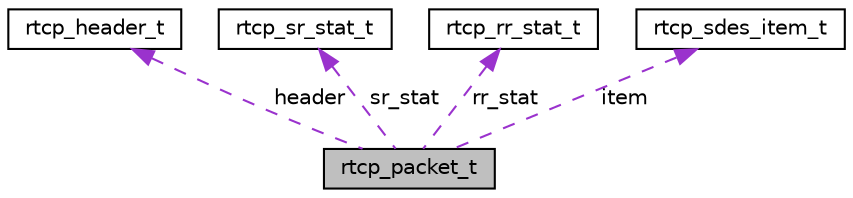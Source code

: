 digraph "rtcp_packet_t"
{
  edge [fontname="Helvetica",fontsize="10",labelfontname="Helvetica",labelfontsize="10"];
  node [fontname="Helvetica",fontsize="10",shape=record];
  Node1 [label="rtcp_packet_t",height=0.2,width=0.4,color="black", fillcolor="grey75", style="filled", fontcolor="black"];
  Node2 -> Node1 [dir="back",color="darkorchid3",fontsize="10",style="dashed",label=" header" ,fontname="Helvetica"];
  Node2 [label="rtcp_header_t",height=0.2,width=0.4,color="black", fillcolor="white", style="filled",URL="$structrtcp__header__t.html"];
  Node3 -> Node1 [dir="back",color="darkorchid3",fontsize="10",style="dashed",label=" sr_stat" ,fontname="Helvetica"];
  Node3 [label="rtcp_sr_stat_t",height=0.2,width=0.4,color="black", fillcolor="white", style="filled",URL="$structrtcp__sr__stat__t.html"];
  Node4 -> Node1 [dir="back",color="darkorchid3",fontsize="10",style="dashed",label=" rr_stat" ,fontname="Helvetica"];
  Node4 [label="rtcp_rr_stat_t",height=0.2,width=0.4,color="black", fillcolor="white", style="filled",URL="$structrtcp__rr__stat__t.html"];
  Node5 -> Node1 [dir="back",color="darkorchid3",fontsize="10",style="dashed",label=" item" ,fontname="Helvetica"];
  Node5 [label="rtcp_sdes_item_t",height=0.2,width=0.4,color="black", fillcolor="white", style="filled",URL="$structrtcp__sdes__item__t.html"];
}
